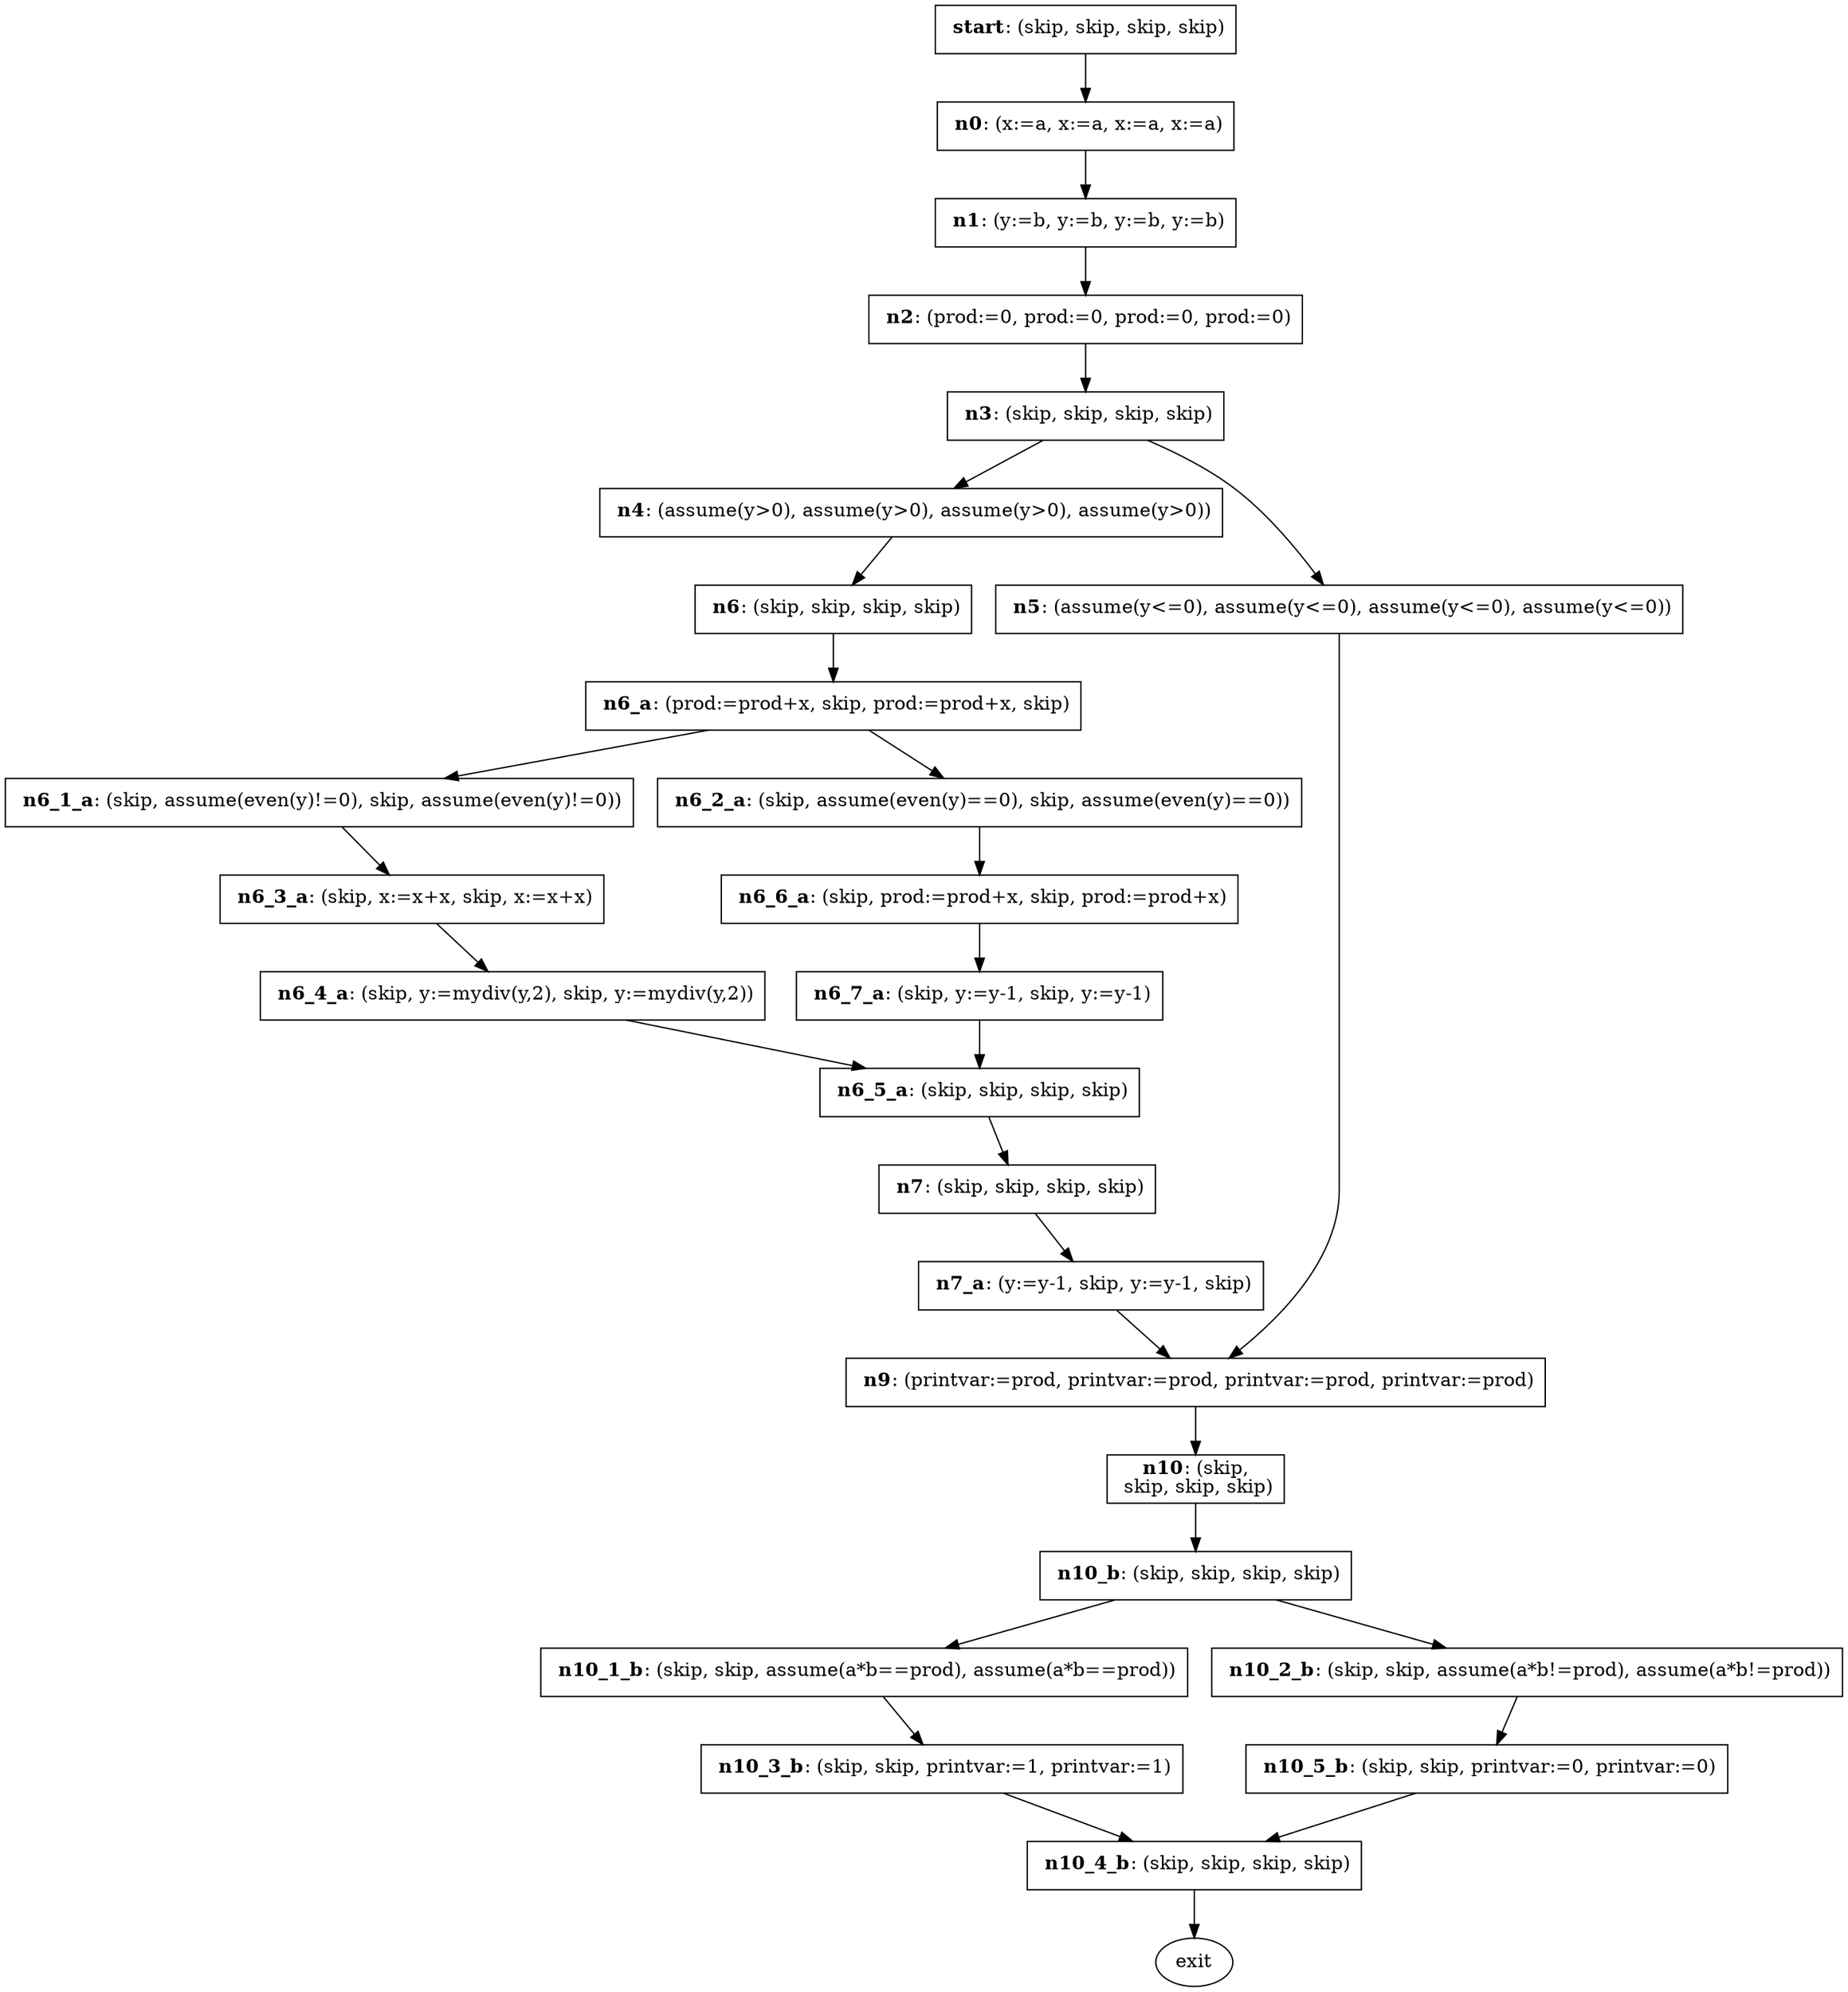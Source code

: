 digraph product {
n0 [label=< <B>n0</B>: (x:=a, x:=a, x:=a, x:=a)>, shape=box]
n0 -> n1
n1 [label=< <B>n1</B>: (y:=b, y:=b, y:=b, y:=b)>, shape=box]
n1 -> n2
n10 [label=< <B>n10</B>: (skip, <BR/> skip, skip, skip)>, shape=box]
n10 -> n10_b
n10_1_b [label=< <B>n10_1_b</B>: (skip, skip, assume(a*b==prod), assume(a*b==prod))>, shape=box]
n10_1_b -> n10_3_b
n10_2_b [label=< <B>n10_2_b</B>: (skip, skip, assume(a*b!=prod), assume(a*b!=prod))>, shape=box]
n10_2_b -> n10_5_b
n10_3_b [label=< <B>n10_3_b</B>: (skip, skip, printvar:=1, printvar:=1)>, shape=box]
n10_3_b -> n10_4_b
n10_4_b [label=< <B>n10_4_b</B>: (skip, skip, skip, skip)>, shape=box]
n10_4_b -> exit
n10_5_b [label=< <B>n10_5_b</B>: (skip, skip, printvar:=0, printvar:=0)>, shape=box]
n10_5_b -> n10_4_b
n10_b [label=< <B>n10_b</B>: (skip, skip, skip, skip)>, shape=box]
n10_b -> n10_1_b
n10_b -> n10_2_b
n2 [label=< <B>n2</B>: (prod:=0, prod:=0, prod:=0, prod:=0)>, shape=box]
n2 -> n3
n3 [label=< <B>n3</B>: (skip, skip, skip, skip)>, shape=box]
n3 -> n4
n3 -> n5
n4 [label=< <B>n4</B>: (assume(y&#62;0), assume(y&#62;0), assume(y&#62;0), assume(y&#62;0))>, shape=box]
n4 -> n6
n5 [label=< <B>n5</B>: (assume(y&#60;=0), assume(y&#60;=0), assume(y&#60;=0), assume(y&#60;=0))>, shape=box]
n5 -> n9
n6 [label=< <B>n6</B>: (skip, skip, skip, skip)>, shape=box]
n6 -> n6_a
n6_1_a [label=< <B>n6_1_a</B>: (skip, assume(even(y)!=0), skip, assume(even(y)!=0))>, shape=box]
n6_1_a -> n6_3_a
n6_2_a [label=< <B>n6_2_a</B>: (skip, assume(even(y)==0), skip, assume(even(y)==0))>, shape=box]
n6_2_a -> n6_6_a
n6_3_a [label=< <B>n6_3_a</B>: (skip, x:=x+x, skip, x:=x+x)>, shape=box]
n6_3_a -> n6_4_a
n6_4_a [label=< <B>n6_4_a</B>: (skip, y:=mydiv(y,2), skip, y:=mydiv(y,2))>, shape=box]
n6_4_a -> n6_5_a
n6_5_a [label=< <B>n6_5_a</B>: (skip, skip, skip, skip)>, shape=box]
n6_5_a -> n7
n6_6_a [label=< <B>n6_6_a</B>: (skip, prod:=prod+x, skip, prod:=prod+x)>, shape=box]
n6_6_a -> n6_7_a
n6_7_a [label=< <B>n6_7_a</B>: (skip, y:=y-1, skip, y:=y-1)>, shape=box]
n6_7_a -> n6_5_a
n6_a [label=< <B>n6_a</B>: (prod:=prod+x, skip, prod:=prod+x, skip)>, shape=box]
n6_a -> n6_1_a
n6_a -> n6_2_a
n7 [label=< <B>n7</B>: (skip, skip, skip, skip)>, shape=box]
n7 -> n7_a
n7_a [label=< <B>n7_a</B>: (y:=y-1, skip, y:=y-1, skip)>, shape=box]
n7_a -> n9
n9 [label=< <B>n9</B>: (printvar:=prod, printvar:=prod, printvar:=prod, printvar:=prod)>, shape=box]
n9 -> n10
start [label=< <B>start</B>: (skip, skip, skip, skip)>, shape=box]
start -> n0
}
